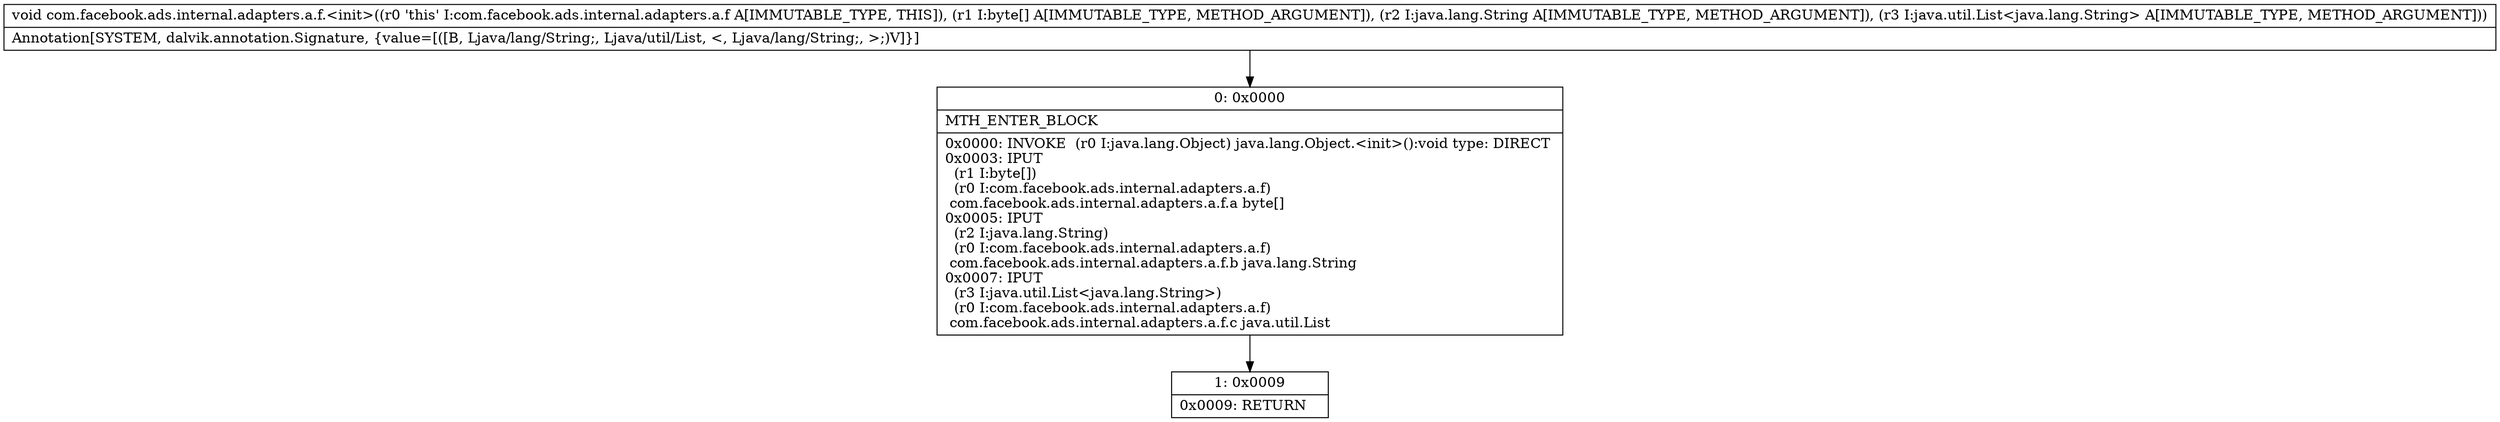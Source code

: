 digraph "CFG forcom.facebook.ads.internal.adapters.a.f.\<init\>([BLjava\/lang\/String;Ljava\/util\/List;)V" {
Node_0 [shape=record,label="{0\:\ 0x0000|MTH_ENTER_BLOCK\l|0x0000: INVOKE  (r0 I:java.lang.Object) java.lang.Object.\<init\>():void type: DIRECT \l0x0003: IPUT  \l  (r1 I:byte[])\l  (r0 I:com.facebook.ads.internal.adapters.a.f)\l com.facebook.ads.internal.adapters.a.f.a byte[] \l0x0005: IPUT  \l  (r2 I:java.lang.String)\l  (r0 I:com.facebook.ads.internal.adapters.a.f)\l com.facebook.ads.internal.adapters.a.f.b java.lang.String \l0x0007: IPUT  \l  (r3 I:java.util.List\<java.lang.String\>)\l  (r0 I:com.facebook.ads.internal.adapters.a.f)\l com.facebook.ads.internal.adapters.a.f.c java.util.List \l}"];
Node_1 [shape=record,label="{1\:\ 0x0009|0x0009: RETURN   \l}"];
MethodNode[shape=record,label="{void com.facebook.ads.internal.adapters.a.f.\<init\>((r0 'this' I:com.facebook.ads.internal.adapters.a.f A[IMMUTABLE_TYPE, THIS]), (r1 I:byte[] A[IMMUTABLE_TYPE, METHOD_ARGUMENT]), (r2 I:java.lang.String A[IMMUTABLE_TYPE, METHOD_ARGUMENT]), (r3 I:java.util.List\<java.lang.String\> A[IMMUTABLE_TYPE, METHOD_ARGUMENT]))  | Annotation[SYSTEM, dalvik.annotation.Signature, \{value=[([B, Ljava\/lang\/String;, Ljava\/util\/List, \<, Ljava\/lang\/String;, \>;)V]\}]\l}"];
MethodNode -> Node_0;
Node_0 -> Node_1;
}

